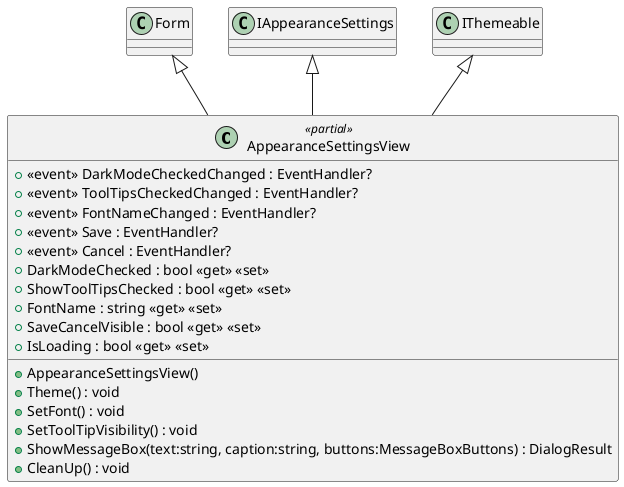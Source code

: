 @startuml
class AppearanceSettingsView <<partial>> {
    +  <<event>> DarkModeCheckedChanged : EventHandler? 
    +  <<event>> ToolTipsCheckedChanged : EventHandler? 
    +  <<event>> FontNameChanged : EventHandler? 
    +  <<event>> Save : EventHandler? 
    +  <<event>> Cancel : EventHandler? 
    + AppearanceSettingsView()
    + Theme() : void
    + SetFont() : void
    + SetToolTipVisibility() : void
    + DarkModeChecked : bool <<get>> <<set>>
    + ShowToolTipsChecked : bool <<get>> <<set>>
    + FontName : string <<get>> <<set>>
    + SaveCancelVisible : bool <<get>> <<set>>
    + IsLoading : bool <<get>> <<set>>
    + ShowMessageBox(text:string, caption:string, buttons:MessageBoxButtons) : DialogResult
    + CleanUp() : void
}
Form <|-- AppearanceSettingsView
IAppearanceSettings <|-- AppearanceSettingsView
IThemeable <|-- AppearanceSettingsView
@enduml
